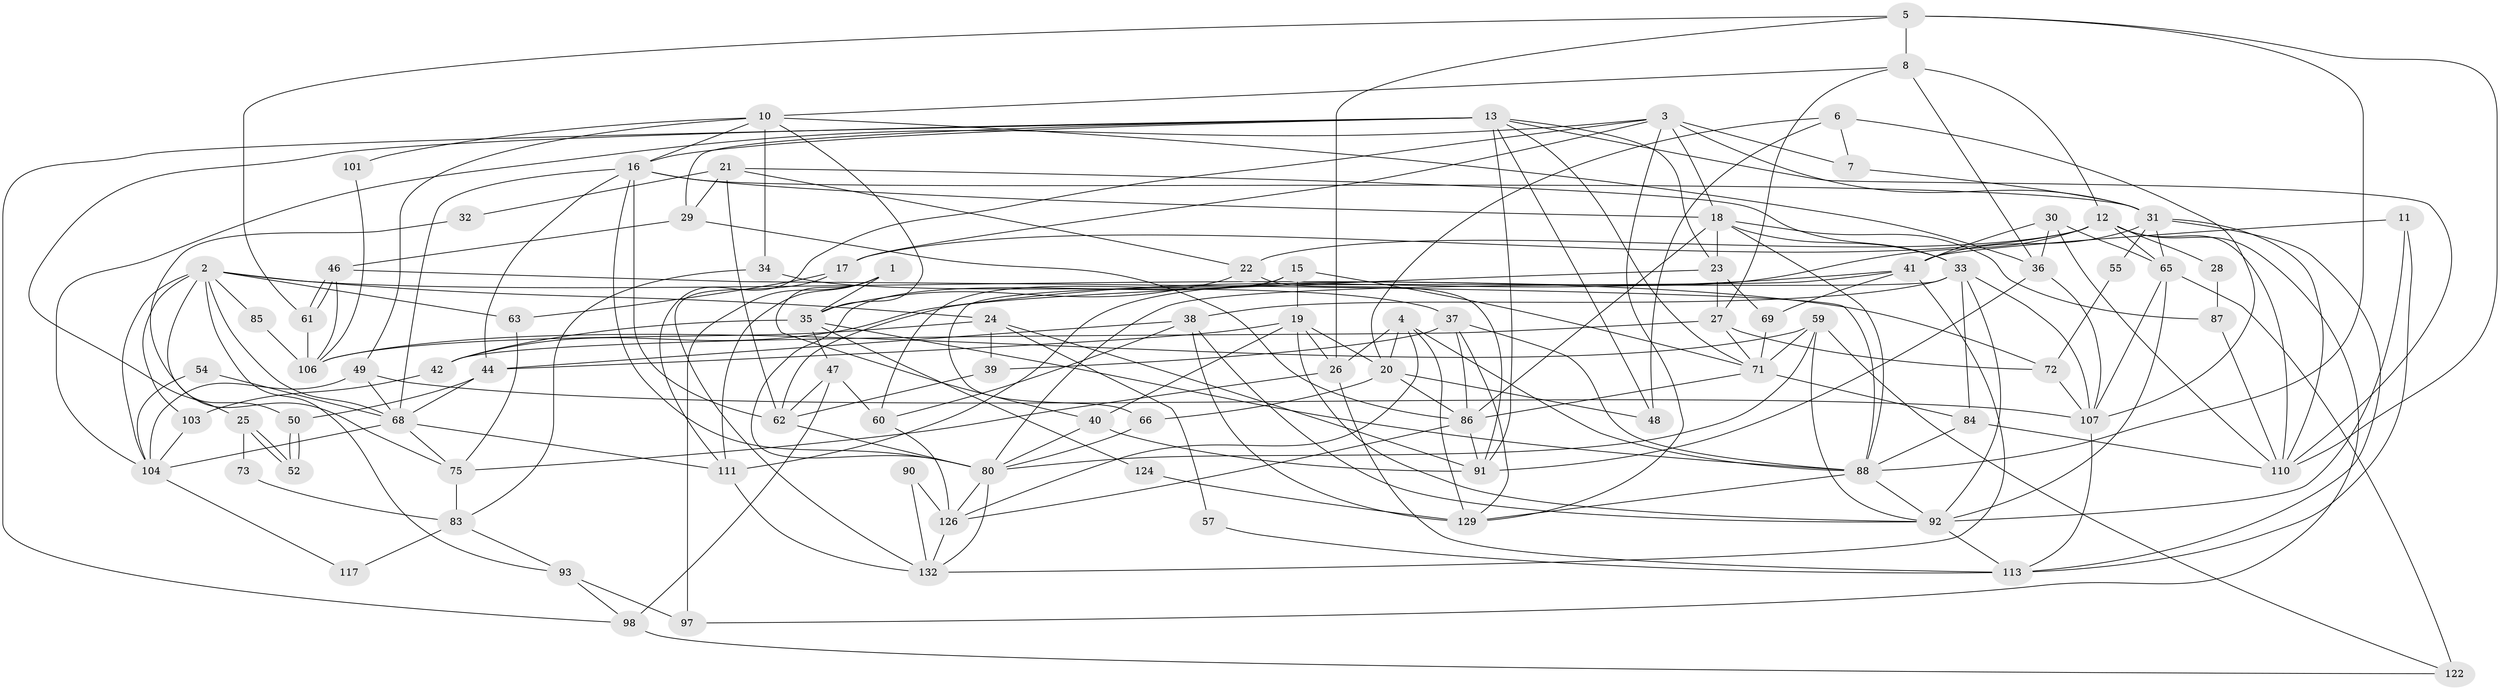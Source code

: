 // Generated by graph-tools (version 1.1) at 2025/52/02/27/25 19:52:02]
// undirected, 90 vertices, 218 edges
graph export_dot {
graph [start="1"]
  node [color=gray90,style=filled];
  1 [super="+14"];
  2 [super="+53"];
  3 [super="+105"];
  4 [super="+67"];
  5 [super="+79"];
  6 [super="+9"];
  7;
  8 [super="+120"];
  10 [super="+51"];
  11;
  12 [super="+43"];
  13 [super="+134"];
  15;
  16 [super="+70"];
  17;
  18 [super="+56"];
  19 [super="+89"];
  20;
  21 [super="+82"];
  22;
  23 [super="+100"];
  24 [super="+109"];
  25;
  26;
  27 [super="+45"];
  28;
  29 [super="+114"];
  30;
  31 [super="+76"];
  32;
  33 [super="+123"];
  34;
  35 [super="+125"];
  36;
  37 [super="+58"];
  38 [super="+64"];
  39;
  40;
  41 [super="+121"];
  42;
  44 [super="+102"];
  46;
  47;
  48;
  49 [super="+81"];
  50;
  52;
  54;
  55;
  57;
  59 [super="+112"];
  60;
  61;
  62 [super="+94"];
  63;
  65 [super="+77"];
  66 [super="+128"];
  68 [super="+96"];
  69 [super="+78"];
  71 [super="+74"];
  72;
  73;
  75;
  80 [super="+99"];
  83;
  84;
  85;
  86 [super="+127"];
  87;
  88 [super="+119"];
  90;
  91 [super="+131"];
  92 [super="+95"];
  93;
  97;
  98;
  101;
  103;
  104 [super="+115"];
  106 [super="+116"];
  107 [super="+108"];
  110 [super="+130"];
  111 [super="+118"];
  113 [super="+133"];
  117;
  122;
  124;
  126;
  129;
  132;
  1 -- 35;
  1 -- 111 [weight=2];
  1 -- 40;
  1 -- 97;
  2 -- 50;
  2 -- 63;
  2 -- 85;
  2 -- 103;
  2 -- 72;
  2 -- 93;
  2 -- 24;
  2 -- 104;
  2 -- 68;
  3 -- 129;
  3 -- 17;
  3 -- 31 [weight=2];
  3 -- 18;
  3 -- 7;
  3 -- 104;
  3 -- 111;
  4 -- 129;
  4 -- 20;
  4 -- 88;
  4 -- 26;
  4 -- 126;
  5 -- 88;
  5 -- 8;
  5 -- 26;
  5 -- 61;
  5 -- 110;
  6 -- 20;
  6 -- 7;
  6 -- 48;
  6 -- 107;
  7 -- 31;
  8 -- 12;
  8 -- 10;
  8 -- 27;
  8 -- 36;
  10 -- 36;
  10 -- 34;
  10 -- 101;
  10 -- 35;
  10 -- 16;
  10 -- 49;
  11 -- 92;
  11 -- 113;
  11 -- 41;
  12 -- 22;
  12 -- 28;
  12 -- 17;
  12 -- 65;
  12 -- 97;
  12 -- 111;
  12 -- 110;
  13 -- 25;
  13 -- 48;
  13 -- 91;
  13 -- 23;
  13 -- 98;
  13 -- 29;
  13 -- 16;
  13 -- 110;
  13 -- 71;
  15 -- 60;
  15 -- 71;
  15 -- 80;
  15 -- 19;
  16 -- 62;
  16 -- 80 [weight=2];
  16 -- 44;
  16 -- 18;
  16 -- 31;
  16 -- 68;
  17 -- 132;
  17 -- 63;
  18 -- 86;
  18 -- 23;
  18 -- 33;
  18 -- 88;
  18 -- 87;
  19 -- 20;
  19 -- 40;
  19 -- 26;
  19 -- 44;
  19 -- 92;
  20 -- 86;
  20 -- 48;
  20 -- 66;
  21 -- 32 [weight=2];
  21 -- 22;
  21 -- 33;
  21 -- 29;
  21 -- 62;
  22 -- 91;
  22 -- 35;
  23 -- 27;
  23 -- 62;
  23 -- 69;
  24 -- 39;
  24 -- 57;
  24 -- 106;
  24 -- 91;
  25 -- 52;
  25 -- 52;
  25 -- 73;
  26 -- 75;
  26 -- 113;
  27 -- 71;
  27 -- 72;
  27 -- 42;
  28 -- 87;
  29 -- 46;
  29 -- 86;
  30 -- 36;
  30 -- 65;
  30 -- 41;
  30 -- 110;
  31 -- 55;
  31 -- 65;
  31 -- 113;
  31 -- 41;
  31 -- 110;
  32 -- 75;
  33 -- 84;
  33 -- 107;
  33 -- 38;
  33 -- 92;
  33 -- 66;
  34 -- 83;
  34 -- 37;
  35 -- 47;
  35 -- 88;
  35 -- 42;
  35 -- 124;
  36 -- 91;
  36 -- 107;
  37 -- 39;
  37 -- 86;
  37 -- 88;
  37 -- 129;
  38 -- 60;
  38 -- 129;
  38 -- 44;
  38 -- 92;
  39 -- 62;
  40 -- 80;
  40 -- 91;
  41 -- 80;
  41 -- 69;
  41 -- 132;
  41 -- 42;
  42 -- 103;
  44 -- 50;
  44 -- 68;
  46 -- 61;
  46 -- 61;
  46 -- 88;
  46 -- 106;
  47 -- 60;
  47 -- 98;
  47 -- 62;
  49 -- 104;
  49 -- 68;
  49 -- 107;
  50 -- 52;
  50 -- 52;
  54 -- 104;
  54 -- 68;
  55 -- 72;
  57 -- 113;
  59 -- 122;
  59 -- 80;
  59 -- 92;
  59 -- 106;
  59 -- 71;
  60 -- 126;
  61 -- 106;
  62 -- 80;
  63 -- 75;
  65 -- 92;
  65 -- 122;
  65 -- 107;
  66 -- 80;
  68 -- 75;
  68 -- 104;
  68 -- 111;
  69 -- 71;
  71 -- 84;
  71 -- 86;
  72 -- 107;
  73 -- 83;
  75 -- 83;
  80 -- 132;
  80 -- 126;
  83 -- 93;
  83 -- 117;
  84 -- 88;
  84 -- 110;
  85 -- 106;
  86 -- 91;
  86 -- 126;
  87 -- 110;
  88 -- 129;
  88 -- 92;
  90 -- 132;
  90 -- 126;
  92 -- 113;
  93 -- 97;
  93 -- 98;
  98 -- 122;
  101 -- 106;
  103 -- 104;
  104 -- 117;
  107 -- 113;
  111 -- 132;
  124 -- 129;
  126 -- 132;
}
